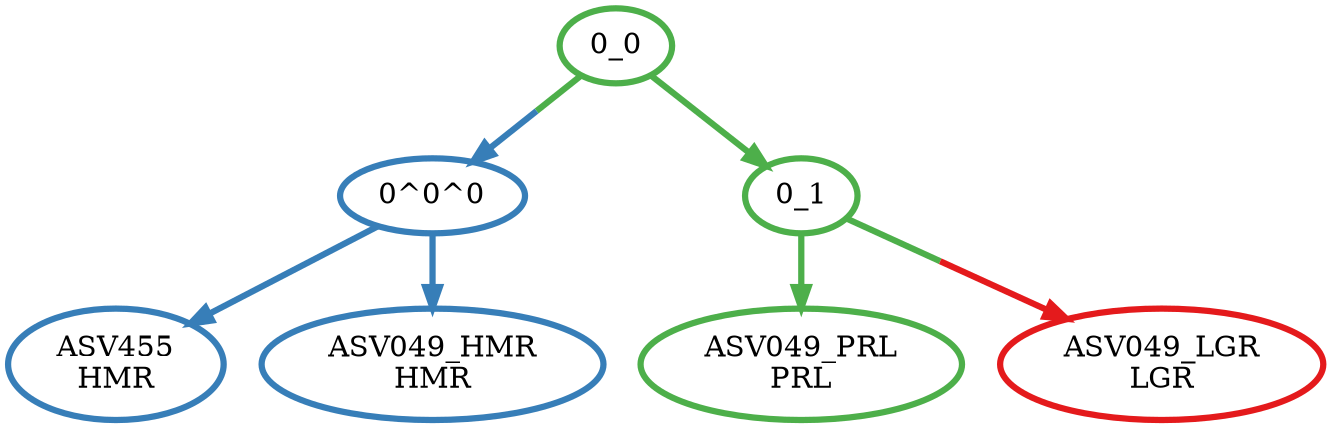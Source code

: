 digraph T {
	{
		rank=same
		6 [penwidth=3,colorscheme=set19,color=3,label="ASV049_PRL\nPRL"]
		5 [penwidth=3,colorscheme=set19,color=1,label="ASV049_LGR\nLGR"]
		4 [penwidth=3,colorscheme=set19,color=2,label="ASV455\nHMR"]
		3 [penwidth=3,colorscheme=set19,color=2,label="ASV049_HMR\nHMR"]
	}
	2 [penwidth=3,colorscheme=set19,color=2,label="0^0^0"]
	1 [penwidth=3,colorscheme=set19,color=3,label="0_1"]
	0 [penwidth=3,colorscheme=set19,color=3,label="0_0"]
	2 -> 4 [penwidth=3,colorscheme=set19,color=2]
	2 -> 3 [penwidth=3,colorscheme=set19,color=2]
	1 -> 6 [penwidth=3,colorscheme=set19,color=3]
	1 -> 5 [penwidth=3,colorscheme=set19,color="3;0.5:1"]
	0 -> 2 [penwidth=3,colorscheme=set19,color="3;0.5:2"]
	0 -> 1 [penwidth=3,colorscheme=set19,color=3]
}
